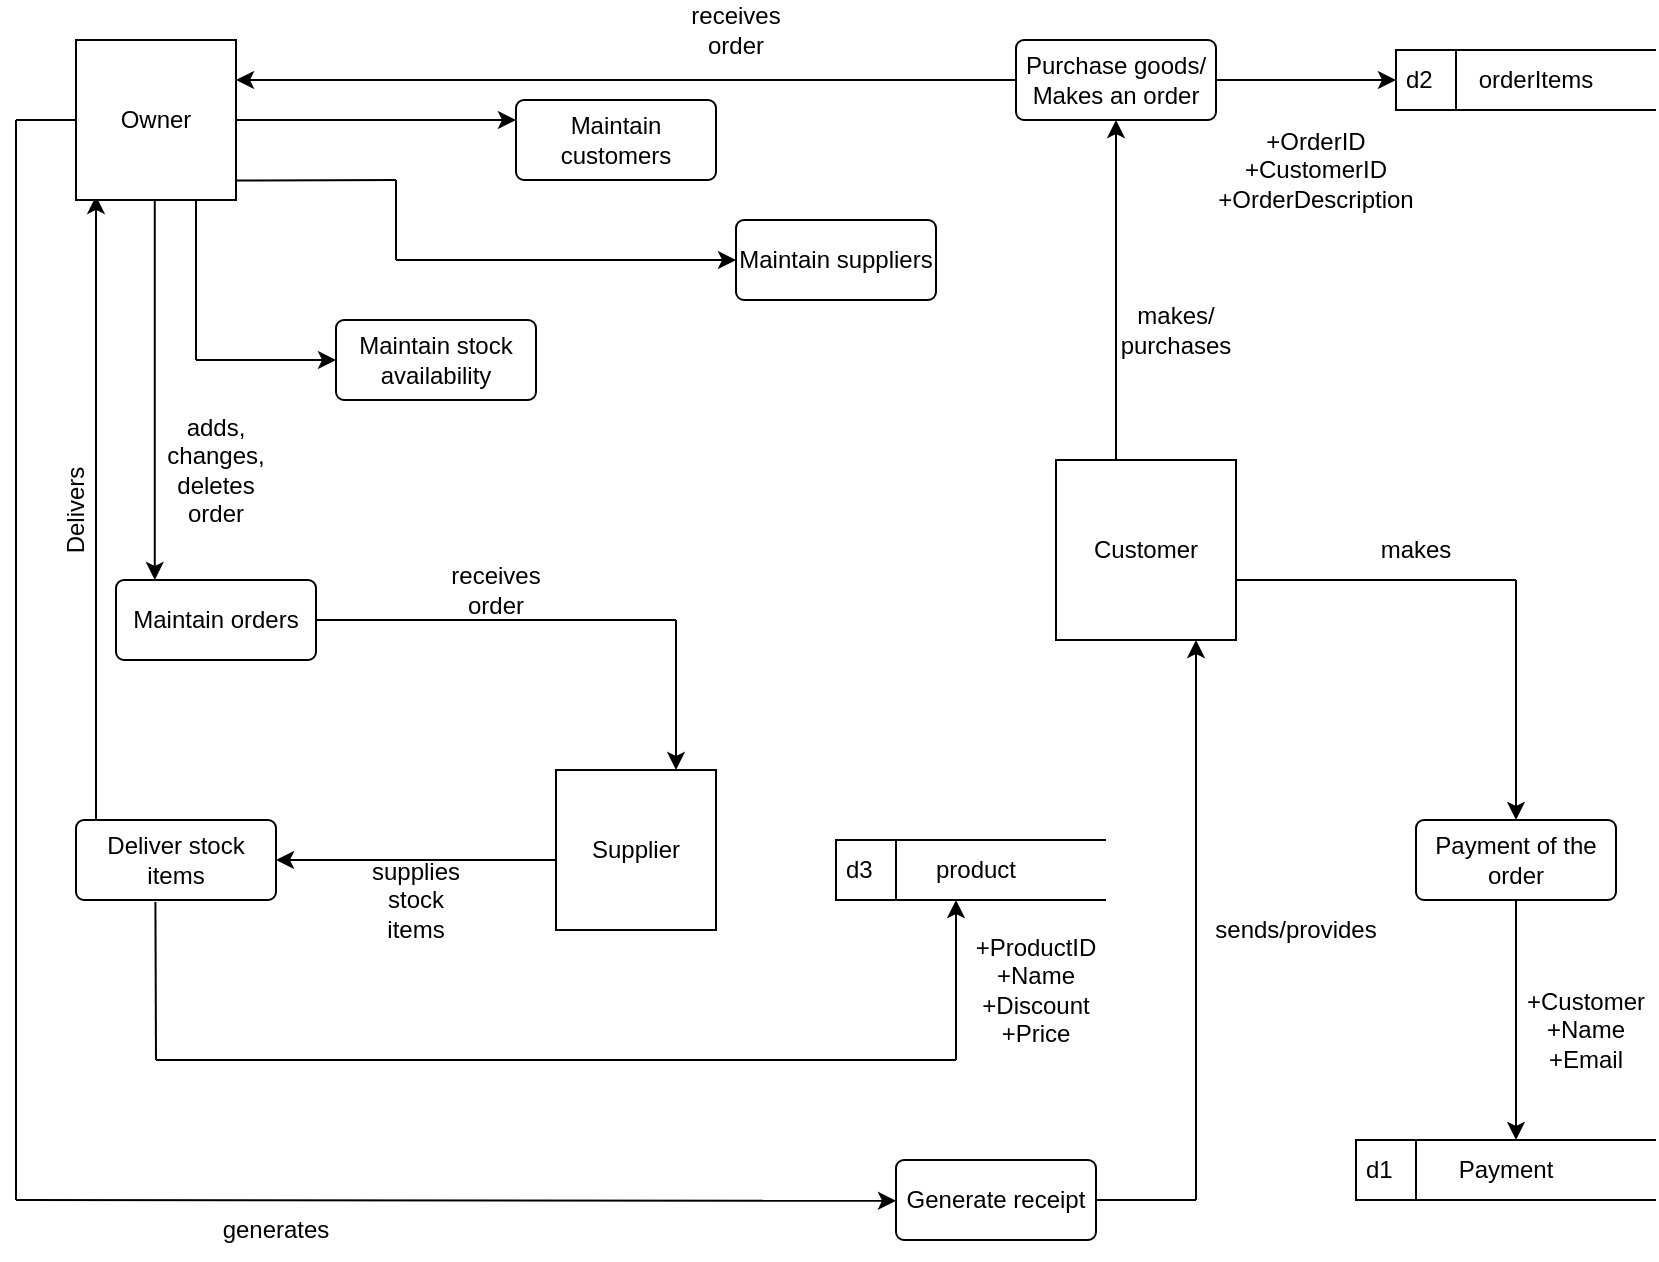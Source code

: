 <mxfile version="21.6.5" type="device" pages="2">
  <diagram id="R2lEEEUBdFMjLlhIrx00" name="Page-1">
    <mxGraphModel dx="1400" dy="665" grid="1" gridSize="10" guides="1" tooltips="1" connect="1" arrows="1" fold="1" page="1" pageScale="1" pageWidth="850" pageHeight="1100" math="0" shadow="0" extFonts="Permanent Marker^https://fonts.googleapis.com/css?family=Permanent+Marker">
      <root>
        <mxCell id="0" />
        <mxCell id="1" parent="0" />
        <mxCell id="oSYN45tlArNI1oqMq8KA-2" value="Maintain customers" style="rounded=1;arcSize=10;whiteSpace=wrap;html=1;align=center;" vertex="1" parent="1">
          <mxGeometry x="260" y="80" width="100" height="40" as="geometry" />
        </mxCell>
        <mxCell id="oSYN45tlArNI1oqMq8KA-3" value="" style="endArrow=classic;html=1;rounded=0;exitX=1;exitY=0.75;exitDx=0;exitDy=0;entryX=0;entryY=0.5;entryDx=0;entryDy=0;" edge="1" parent="1">
          <mxGeometry width="50" height="50" relative="1" as="geometry">
            <mxPoint x="120" y="90" as="sourcePoint" />
            <mxPoint x="260" y="90" as="targetPoint" />
            <Array as="points">
              <mxPoint x="210" y="90" />
            </Array>
          </mxGeometry>
        </mxCell>
        <mxCell id="oSYN45tlArNI1oqMq8KA-4" value="Maintain orders" style="rounded=1;arcSize=10;whiteSpace=wrap;html=1;align=center;" vertex="1" parent="1">
          <mxGeometry x="60" y="320" width="100" height="40" as="geometry" />
        </mxCell>
        <mxCell id="oSYN45tlArNI1oqMq8KA-5" value="" style="endArrow=classic;html=1;rounded=0;" edge="1" parent="1">
          <mxGeometry width="50" height="50" relative="1" as="geometry">
            <mxPoint x="79.38" y="130" as="sourcePoint" />
            <mxPoint x="79.38" y="320" as="targetPoint" />
            <Array as="points">
              <mxPoint x="79.38" y="230" />
            </Array>
          </mxGeometry>
        </mxCell>
        <mxCell id="oSYN45tlArNI1oqMq8KA-6" value="Deliver stock items" style="rounded=1;arcSize=10;whiteSpace=wrap;html=1;align=center;" vertex="1" parent="1">
          <mxGeometry x="40" y="440" width="100" height="40" as="geometry" />
        </mxCell>
        <mxCell id="oSYN45tlArNI1oqMq8KA-11" value="" style="endArrow=classic;html=1;rounded=0;exitX=0;exitY=0.5;exitDx=0;exitDy=0;entryX=1;entryY=0.5;entryDx=0;entryDy=0;" edge="1" parent="1" target="oSYN45tlArNI1oqMq8KA-6">
          <mxGeometry width="50" height="50" relative="1" as="geometry">
            <mxPoint x="290" y="460" as="sourcePoint" />
            <mxPoint x="230" y="250" as="targetPoint" />
          </mxGeometry>
        </mxCell>
        <mxCell id="aXsyNFQbV6DSXZNcbN73-1" value="" style="endArrow=classic;html=1;rounded=0;entryX=0.1;entryY=0.971;entryDx=0;entryDy=0;entryPerimeter=0;" edge="1" parent="1">
          <mxGeometry width="50" height="50" relative="1" as="geometry">
            <mxPoint x="50" y="440" as="sourcePoint" />
            <mxPoint x="50" y="127.97" as="targetPoint" />
          </mxGeometry>
        </mxCell>
        <mxCell id="aXsyNFQbV6DSXZNcbN73-2" value="supplies stock items" style="text;html=1;strokeColor=none;fillColor=none;align=center;verticalAlign=middle;whiteSpace=wrap;rounded=0;" vertex="1" parent="1">
          <mxGeometry x="180" y="465" width="60" height="30" as="geometry" />
        </mxCell>
        <mxCell id="aXsyNFQbV6DSXZNcbN73-3" value="Delivers" style="text;html=1;strokeColor=none;fillColor=none;align=center;verticalAlign=middle;whiteSpace=wrap;rounded=0;rotation=270;" vertex="1" parent="1">
          <mxGeometry x="10" y="270" width="60" height="30" as="geometry" />
        </mxCell>
        <mxCell id="aXsyNFQbV6DSXZNcbN73-4" value="Customer" style="whiteSpace=wrap;html=1;aspect=fixed;" vertex="1" parent="1">
          <mxGeometry x="530" y="260" width="90" height="90" as="geometry" />
        </mxCell>
        <mxCell id="aXsyNFQbV6DSXZNcbN73-5" value="Owner" style="whiteSpace=wrap;html=1;aspect=fixed;" vertex="1" parent="1">
          <mxGeometry x="40" y="50" width="80" height="80" as="geometry" />
        </mxCell>
        <mxCell id="aXsyNFQbV6DSXZNcbN73-6" value="Purchase goods/ Makes an order" style="rounded=1;arcSize=10;whiteSpace=wrap;html=1;align=center;" vertex="1" parent="1">
          <mxGeometry x="510" y="50" width="100" height="40" as="geometry" />
        </mxCell>
        <mxCell id="aXsyNFQbV6DSXZNcbN73-7" value="" style="endArrow=classic;html=1;rounded=0;entryX=0.5;entryY=1;entryDx=0;entryDy=0;" edge="1" parent="1" target="aXsyNFQbV6DSXZNcbN73-6">
          <mxGeometry width="50" height="50" relative="1" as="geometry">
            <mxPoint x="560" y="260" as="sourcePoint" />
            <mxPoint x="220" y="270" as="targetPoint" />
          </mxGeometry>
        </mxCell>
        <mxCell id="aXsyNFQbV6DSXZNcbN73-8" value="" style="endArrow=classic;html=1;rounded=0;exitX=0;exitY=0.5;exitDx=0;exitDy=0;entryX=1;entryY=0.25;entryDx=0;entryDy=0;" edge="1" parent="1" source="aXsyNFQbV6DSXZNcbN73-6" target="aXsyNFQbV6DSXZNcbN73-5">
          <mxGeometry width="50" height="50" relative="1" as="geometry">
            <mxPoint x="230" y="320" as="sourcePoint" />
            <mxPoint x="280" y="270" as="targetPoint" />
          </mxGeometry>
        </mxCell>
        <mxCell id="aXsyNFQbV6DSXZNcbN73-9" value="receives order" style="text;html=1;strokeColor=none;fillColor=none;align=center;verticalAlign=middle;whiteSpace=wrap;rounded=0;" vertex="1" parent="1">
          <mxGeometry x="340" y="30" width="60" height="30" as="geometry" />
        </mxCell>
        <mxCell id="aXsyNFQbV6DSXZNcbN73-10" value="makes/ purchases" style="text;html=1;strokeColor=none;fillColor=none;align=center;verticalAlign=middle;whiteSpace=wrap;rounded=0;" vertex="1" parent="1">
          <mxGeometry x="560" y="180" width="60" height="30" as="geometry" />
        </mxCell>
        <mxCell id="aXsyNFQbV6DSXZNcbN73-11" value="Maintain stock availability" style="rounded=1;arcSize=10;whiteSpace=wrap;html=1;align=center;" vertex="1" parent="1">
          <mxGeometry x="170" y="190" width="100" height="40" as="geometry" />
        </mxCell>
        <mxCell id="aXsyNFQbV6DSXZNcbN73-12" value="" style="endArrow=none;html=1;rounded=0;exitX=0.75;exitY=1;exitDx=0;exitDy=0;" edge="1" parent="1" source="aXsyNFQbV6DSXZNcbN73-5">
          <mxGeometry width="50" height="50" relative="1" as="geometry">
            <mxPoint x="250" y="300" as="sourcePoint" />
            <mxPoint x="100" y="210" as="targetPoint" />
          </mxGeometry>
        </mxCell>
        <mxCell id="aXsyNFQbV6DSXZNcbN73-13" value="" style="endArrow=classic;html=1;rounded=0;entryX=0;entryY=0.5;entryDx=0;entryDy=0;" edge="1" parent="1" target="aXsyNFQbV6DSXZNcbN73-11">
          <mxGeometry width="50" height="50" relative="1" as="geometry">
            <mxPoint x="100" y="210" as="sourcePoint" />
            <mxPoint x="300" y="250" as="targetPoint" />
          </mxGeometry>
        </mxCell>
        <mxCell id="aXsyNFQbV6DSXZNcbN73-14" value="" style="endArrow=none;html=1;rounded=0;exitX=1;exitY=0.5;exitDx=0;exitDy=0;" edge="1" parent="1" source="oSYN45tlArNI1oqMq8KA-4">
          <mxGeometry width="50" height="50" relative="1" as="geometry">
            <mxPoint x="230" y="300" as="sourcePoint" />
            <mxPoint x="340" y="340" as="targetPoint" />
          </mxGeometry>
        </mxCell>
        <mxCell id="aXsyNFQbV6DSXZNcbN73-15" value="" style="endArrow=classic;html=1;rounded=0;entryX=0.75;entryY=0;entryDx=0;entryDy=0;" edge="1" parent="1" target="aXsyNFQbV6DSXZNcbN73-18">
          <mxGeometry width="50" height="50" relative="1" as="geometry">
            <mxPoint x="340" y="340" as="sourcePoint" />
            <mxPoint x="340" y="410" as="targetPoint" />
          </mxGeometry>
        </mxCell>
        <mxCell id="aXsyNFQbV6DSXZNcbN73-16" value="receives order" style="text;html=1;strokeColor=none;fillColor=none;align=center;verticalAlign=middle;whiteSpace=wrap;rounded=0;" vertex="1" parent="1">
          <mxGeometry x="220" y="310" width="60" height="30" as="geometry" />
        </mxCell>
        <mxCell id="aXsyNFQbV6DSXZNcbN73-17" value="adds, changes, deletes order" style="text;html=1;strokeColor=none;fillColor=none;align=center;verticalAlign=middle;whiteSpace=wrap;rounded=0;" vertex="1" parent="1">
          <mxGeometry x="80" y="250" width="60" height="30" as="geometry" />
        </mxCell>
        <mxCell id="aXsyNFQbV6DSXZNcbN73-18" value="Supplier" style="whiteSpace=wrap;html=1;aspect=fixed;" vertex="1" parent="1">
          <mxGeometry x="280" y="415" width="80" height="80" as="geometry" />
        </mxCell>
        <mxCell id="aXsyNFQbV6DSXZNcbN73-21" value="" style="endArrow=none;html=1;rounded=0;exitX=1.025;exitY=0.916;exitDx=0;exitDy=0;exitPerimeter=0;" edge="1" parent="1">
          <mxGeometry width="50" height="50" relative="1" as="geometry">
            <mxPoint x="120.0" y="120.28" as="sourcePoint" />
            <mxPoint x="200" y="120" as="targetPoint" />
          </mxGeometry>
        </mxCell>
        <mxCell id="aXsyNFQbV6DSXZNcbN73-22" value="" style="endArrow=none;html=1;rounded=0;" edge="1" parent="1">
          <mxGeometry width="50" height="50" relative="1" as="geometry">
            <mxPoint x="200" y="120" as="sourcePoint" />
            <mxPoint x="200" y="160" as="targetPoint" />
          </mxGeometry>
        </mxCell>
        <mxCell id="aXsyNFQbV6DSXZNcbN73-23" value="" style="endArrow=classic;html=1;rounded=0;" edge="1" parent="1">
          <mxGeometry width="50" height="50" relative="1" as="geometry">
            <mxPoint x="200" y="160" as="sourcePoint" />
            <mxPoint x="370" y="160" as="targetPoint" />
          </mxGeometry>
        </mxCell>
        <mxCell id="aXsyNFQbV6DSXZNcbN73-24" value="Maintain suppliers" style="rounded=1;arcSize=10;whiteSpace=wrap;html=1;align=center;" vertex="1" parent="1">
          <mxGeometry x="370" y="140" width="100" height="40" as="geometry" />
        </mxCell>
        <mxCell id="aXsyNFQbV6DSXZNcbN73-25" value="" style="endArrow=none;html=1;rounded=0;entryX=0;entryY=0.5;entryDx=0;entryDy=0;" edge="1" parent="1" target="aXsyNFQbV6DSXZNcbN73-5">
          <mxGeometry width="50" height="50" relative="1" as="geometry">
            <mxPoint x="10" y="90" as="sourcePoint" />
            <mxPoint x="440" y="250" as="targetPoint" />
          </mxGeometry>
        </mxCell>
        <mxCell id="aXsyNFQbV6DSXZNcbN73-26" value="" style="endArrow=none;html=1;rounded=0;" edge="1" parent="1">
          <mxGeometry width="50" height="50" relative="1" as="geometry">
            <mxPoint x="10" y="90" as="sourcePoint" />
            <mxPoint x="10" y="630" as="targetPoint" />
          </mxGeometry>
        </mxCell>
        <mxCell id="aXsyNFQbV6DSXZNcbN73-27" value="" style="endArrow=classic;html=1;rounded=0;" edge="1" parent="1">
          <mxGeometry width="50" height="50" relative="1" as="geometry">
            <mxPoint x="10" y="630" as="sourcePoint" />
            <mxPoint x="450" y="630.38" as="targetPoint" />
          </mxGeometry>
        </mxCell>
        <mxCell id="aXsyNFQbV6DSXZNcbN73-28" value="Generate receipt" style="rounded=1;arcSize=10;whiteSpace=wrap;html=1;align=center;" vertex="1" parent="1">
          <mxGeometry x="450" y="610" width="100" height="40" as="geometry" />
        </mxCell>
        <mxCell id="aXsyNFQbV6DSXZNcbN73-29" value="" style="endArrow=classic;html=1;rounded=0;exitX=1;exitY=0.5;exitDx=0;exitDy=0;" edge="1" parent="1" source="aXsyNFQbV6DSXZNcbN73-6">
          <mxGeometry width="50" height="50" relative="1" as="geometry">
            <mxPoint x="650" y="300" as="sourcePoint" />
            <mxPoint x="700" y="70" as="targetPoint" />
          </mxGeometry>
        </mxCell>
        <mxCell id="aXsyNFQbV6DSXZNcbN73-30" value="d2" style="html=1;dashed=0;whiteSpace=wrap;shape=mxgraph.dfd.dataStoreID;align=left;spacingLeft=3;points=[[0,0],[0.5,0],[1,0],[0,0.5],[1,0.5],[0,1],[0.5,1],[1,1]];" vertex="1" parent="1">
          <mxGeometry x="700" y="55" width="130" height="30" as="geometry" />
        </mxCell>
        <mxCell id="aXsyNFQbV6DSXZNcbN73-31" value="orderItems" style="text;html=1;strokeColor=none;fillColor=none;align=center;verticalAlign=middle;whiteSpace=wrap;rounded=0;" vertex="1" parent="1">
          <mxGeometry x="740" y="55" width="60" height="30" as="geometry" />
        </mxCell>
        <mxCell id="aXsyNFQbV6DSXZNcbN73-32" value="" style="endArrow=none;html=1;rounded=0;" edge="1" parent="1">
          <mxGeometry width="50" height="50" relative="1" as="geometry">
            <mxPoint x="620" y="320" as="sourcePoint" />
            <mxPoint x="760" y="320" as="targetPoint" />
            <Array as="points">
              <mxPoint x="700" y="320" />
            </Array>
          </mxGeometry>
        </mxCell>
        <mxCell id="aXsyNFQbV6DSXZNcbN73-33" value="" style="endArrow=classic;html=1;rounded=0;" edge="1" parent="1">
          <mxGeometry width="50" height="50" relative="1" as="geometry">
            <mxPoint x="760" y="320" as="sourcePoint" />
            <mxPoint x="760" y="440" as="targetPoint" />
          </mxGeometry>
        </mxCell>
        <mxCell id="aXsyNFQbV6DSXZNcbN73-35" value="Payment of the order" style="rounded=1;arcSize=10;whiteSpace=wrap;html=1;align=center;" vertex="1" parent="1">
          <mxGeometry x="710" y="440" width="100" height="40" as="geometry" />
        </mxCell>
        <mxCell id="aXsyNFQbV6DSXZNcbN73-36" value="" style="endArrow=classic;html=1;rounded=0;exitX=0.5;exitY=1;exitDx=0;exitDy=0;" edge="1" parent="1" source="aXsyNFQbV6DSXZNcbN73-35">
          <mxGeometry width="50" height="50" relative="1" as="geometry">
            <mxPoint x="550" y="430" as="sourcePoint" />
            <mxPoint x="760" y="600" as="targetPoint" />
          </mxGeometry>
        </mxCell>
        <mxCell id="aXsyNFQbV6DSXZNcbN73-37" value="d1" style="html=1;dashed=0;whiteSpace=wrap;shape=mxgraph.dfd.dataStoreID;align=left;spacingLeft=3;points=[[0,0],[0.5,0],[1,0],[0,0.5],[1,0.5],[0,1],[0.5,1],[1,1]];" vertex="1" parent="1">
          <mxGeometry x="680" y="600" width="150" height="30" as="geometry" />
        </mxCell>
        <mxCell id="aXsyNFQbV6DSXZNcbN73-38" value="Payment" style="text;html=1;strokeColor=none;fillColor=none;align=center;verticalAlign=middle;whiteSpace=wrap;rounded=0;" vertex="1" parent="1">
          <mxGeometry x="725" y="600" width="60" height="30" as="geometry" />
        </mxCell>
        <mxCell id="aXsyNFQbV6DSXZNcbN73-39" value="+Customer&lt;br&gt;+Name&lt;br&gt;+Email" style="text;html=1;strokeColor=none;fillColor=none;align=center;verticalAlign=middle;whiteSpace=wrap;rounded=0;" vertex="1" parent="1">
          <mxGeometry x="760" y="520" width="70" height="50" as="geometry" />
        </mxCell>
        <mxCell id="aXsyNFQbV6DSXZNcbN73-40" value="+OrderID&lt;br&gt;+CustomerID&lt;br&gt;+OrderDescription" style="text;html=1;strokeColor=none;fillColor=none;align=center;verticalAlign=middle;whiteSpace=wrap;rounded=0;" vertex="1" parent="1">
          <mxGeometry x="610" y="90" width="100" height="50" as="geometry" />
        </mxCell>
        <mxCell id="aXsyNFQbV6DSXZNcbN73-43" value="" style="endArrow=none;html=1;rounded=0;exitX=0.397;exitY=1.025;exitDx=0;exitDy=0;exitPerimeter=0;" edge="1" parent="1" source="oSYN45tlArNI1oqMq8KA-6">
          <mxGeometry width="50" height="50" relative="1" as="geometry">
            <mxPoint x="250" y="530" as="sourcePoint" />
            <mxPoint x="80" y="560" as="targetPoint" />
          </mxGeometry>
        </mxCell>
        <mxCell id="aXsyNFQbV6DSXZNcbN73-44" value="" style="endArrow=none;html=1;rounded=0;" edge="1" parent="1">
          <mxGeometry width="50" height="50" relative="1" as="geometry">
            <mxPoint x="80" y="560" as="sourcePoint" />
            <mxPoint x="480" y="560" as="targetPoint" />
          </mxGeometry>
        </mxCell>
        <mxCell id="aXsyNFQbV6DSXZNcbN73-46" value="" style="endArrow=classic;html=1;rounded=0;" edge="1" parent="1">
          <mxGeometry width="50" height="50" relative="1" as="geometry">
            <mxPoint x="480" y="560" as="sourcePoint" />
            <mxPoint x="480" y="480" as="targetPoint" />
          </mxGeometry>
        </mxCell>
        <mxCell id="aXsyNFQbV6DSXZNcbN73-47" value="d3" style="html=1;dashed=0;whiteSpace=wrap;shape=mxgraph.dfd.dataStoreID;align=left;spacingLeft=3;points=[[0,0],[0.5,0],[1,0],[0,0.5],[1,0.5],[0,1],[0.5,1],[1,1]];" vertex="1" parent="1">
          <mxGeometry x="420" y="450" width="135" height="30" as="geometry" />
        </mxCell>
        <mxCell id="aXsyNFQbV6DSXZNcbN73-48" value="product" style="text;html=1;strokeColor=none;fillColor=none;align=center;verticalAlign=middle;whiteSpace=wrap;rounded=0;" vertex="1" parent="1">
          <mxGeometry x="460" y="450" width="60" height="30" as="geometry" />
        </mxCell>
        <mxCell id="aXsyNFQbV6DSXZNcbN73-49" value="+ProductID&lt;br&gt;+Name&lt;br&gt;+Discount&lt;br&gt;+Price" style="text;html=1;strokeColor=none;fillColor=none;align=center;verticalAlign=middle;whiteSpace=wrap;rounded=0;" vertex="1" parent="1">
          <mxGeometry x="490" y="510" width="60" height="30" as="geometry" />
        </mxCell>
        <mxCell id="aXsyNFQbV6DSXZNcbN73-50" value="" style="endArrow=none;html=1;rounded=0;exitX=1;exitY=0.5;exitDx=0;exitDy=0;" edge="1" parent="1" source="aXsyNFQbV6DSXZNcbN73-28">
          <mxGeometry width="50" height="50" relative="1" as="geometry">
            <mxPoint x="660" y="380" as="sourcePoint" />
            <mxPoint x="600" y="630" as="targetPoint" />
          </mxGeometry>
        </mxCell>
        <mxCell id="aXsyNFQbV6DSXZNcbN73-51" value="" style="endArrow=classic;html=1;rounded=0;" edge="1" parent="1">
          <mxGeometry width="50" height="50" relative="1" as="geometry">
            <mxPoint x="600" y="630" as="sourcePoint" />
            <mxPoint x="600" y="350" as="targetPoint" />
          </mxGeometry>
        </mxCell>
        <mxCell id="aXsyNFQbV6DSXZNcbN73-52" value="sends/provides" style="text;html=1;strokeColor=none;fillColor=none;align=center;verticalAlign=middle;whiteSpace=wrap;rounded=0;" vertex="1" parent="1">
          <mxGeometry x="620" y="480" width="60" height="30" as="geometry" />
        </mxCell>
        <mxCell id="aXsyNFQbV6DSXZNcbN73-53" value="generates" style="text;html=1;strokeColor=none;fillColor=none;align=center;verticalAlign=middle;whiteSpace=wrap;rounded=0;" vertex="1" parent="1">
          <mxGeometry x="110" y="630" width="60" height="30" as="geometry" />
        </mxCell>
        <mxCell id="aXsyNFQbV6DSXZNcbN73-54" value="makes" style="text;html=1;strokeColor=none;fillColor=none;align=center;verticalAlign=middle;whiteSpace=wrap;rounded=0;" vertex="1" parent="1">
          <mxGeometry x="680" y="290" width="60" height="30" as="geometry" />
        </mxCell>
      </root>
    </mxGraphModel>
  </diagram>
  <diagram id="zbd_4GgS5XP4KZl37wUg" name="Page-2">
    <mxGraphModel dx="435" dy="523" grid="1" gridSize="10" guides="1" tooltips="1" connect="1" arrows="1" fold="1" page="1" pageScale="1" pageWidth="850" pageHeight="1100" math="0" shadow="0">
      <root>
        <mxCell id="0" />
        <mxCell id="1" parent="0" />
      </root>
    </mxGraphModel>
  </diagram>
</mxfile>

